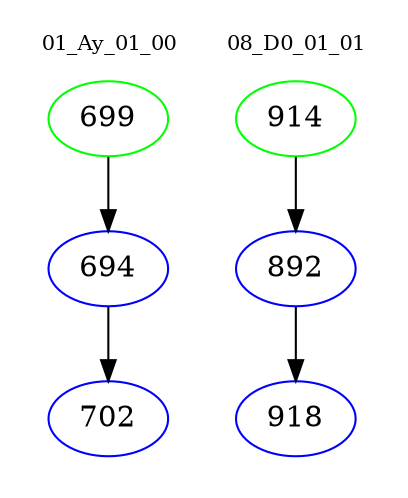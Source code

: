 digraph{
subgraph cluster_0 {
color = white
label = "01_Ay_01_00";
fontsize=10;
T0_699 [label="699", color="green"]
T0_699 -> T0_694 [color="black"]
T0_694 [label="694", color="blue"]
T0_694 -> T0_702 [color="black"]
T0_702 [label="702", color="blue"]
}
subgraph cluster_1 {
color = white
label = "08_D0_01_01";
fontsize=10;
T1_914 [label="914", color="green"]
T1_914 -> T1_892 [color="black"]
T1_892 [label="892", color="blue"]
T1_892 -> T1_918 [color="black"]
T1_918 [label="918", color="blue"]
}
}
